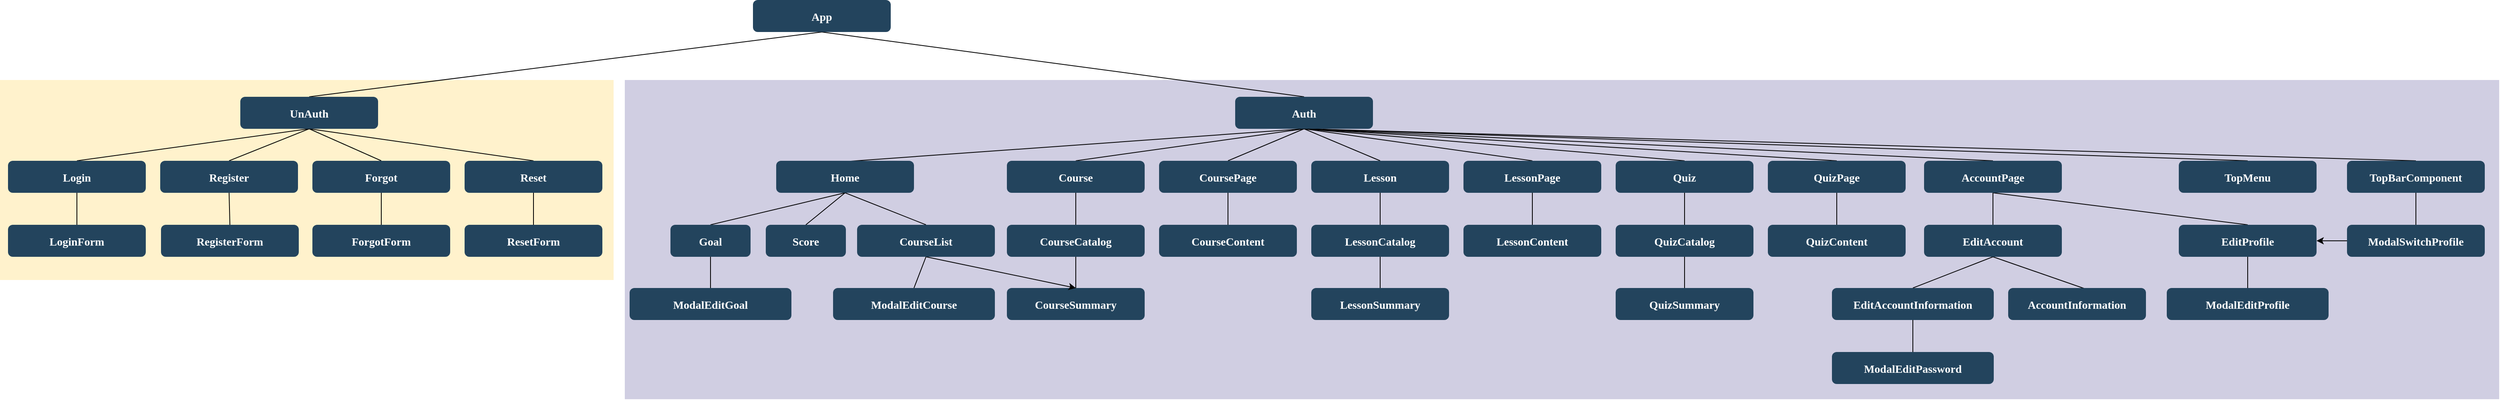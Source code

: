 <mxfile version="17.1.1" type="device"><diagram name="Page-1" id="2c0d36ab-eaac-3732-788b-9136903baeff"><mxGraphModel dx="2946" dy="1603" grid="1" gridSize="10" guides="1" tooltips="1" connect="1" arrows="1" fold="1" page="1" pageScale="1.5" pageWidth="1169" pageHeight="827" background="none" math="0" shadow="0"><root><mxCell id="0"/><mxCell id="1" parent="0"/><mxCell id="eXGJDGpvYK1vluHrLMkh-207" value="" style="rounded=0;whiteSpace=wrap;html=1;shadow=0;glass=0;sketch=0;strokeColor=none;gradientDirection=radial;fillColor=#d0cee2;" vertex="1" parent="1"><mxGeometry x="820" y="140" width="2340" height="399" as="geometry"/></mxCell><mxCell id="eXGJDGpvYK1vluHrLMkh-206" value="" style="rounded=0;whiteSpace=wrap;html=1;fillColor=#fff2cc;strokeColor=none;gradientColor=none;gradientDirection=radial;glass=0;shadow=0;sketch=0;" vertex="1" parent="1"><mxGeometry x="40" y="140" width="766" height="250" as="geometry"/></mxCell><mxCell id="eXGJDGpvYK1vluHrLMkh-135" style="rounded=0;orthogonalLoop=1;jettySize=auto;html=1;exitX=0.5;exitY=1;exitDx=0;exitDy=0;entryX=0.5;entryY=0;entryDx=0;entryDy=0;endArrow=none;endFill=0;" edge="1" parent="1" source="2" target="eXGJDGpvYK1vluHrLMkh-126"><mxGeometry relative="1" as="geometry"/></mxCell><mxCell id="eXGJDGpvYK1vluHrLMkh-152" style="edgeStyle=none;rounded=0;orthogonalLoop=1;jettySize=auto;html=1;exitX=0.5;exitY=1;exitDx=0;exitDy=0;entryX=0.5;entryY=0;entryDx=0;entryDy=0;endArrow=none;endFill=0;" edge="1" parent="1" source="2" target="eXGJDGpvYK1vluHrLMkh-125"><mxGeometry relative="1" as="geometry"/></mxCell><mxCell id="2" value="App" style="rounded=1;fillColor=#23445D;gradientColor=none;strokeColor=none;fontColor=#FFFFFF;fontStyle=1;fontFamily=Tahoma;fontSize=14" parent="1" vertex="1"><mxGeometry x="980" y="40" width="172" height="40" as="geometry"/></mxCell><mxCell id="eXGJDGpvYK1vluHrLMkh-153" style="edgeStyle=none;rounded=0;orthogonalLoop=1;jettySize=auto;html=1;exitX=0.5;exitY=1;exitDx=0;exitDy=0;entryX=0.439;entryY=0.043;entryDx=0;entryDy=0;entryPerimeter=0;endArrow=none;endFill=0;" edge="1" parent="1" source="eXGJDGpvYK1vluHrLMkh-125" target="eXGJDGpvYK1vluHrLMkh-144"><mxGeometry relative="1" as="geometry"/></mxCell><mxCell id="eXGJDGpvYK1vluHrLMkh-154" style="edgeStyle=none;rounded=0;orthogonalLoop=1;jettySize=auto;html=1;exitX=0.5;exitY=1;exitDx=0;exitDy=0;entryX=0.5;entryY=0;entryDx=0;entryDy=0;endArrow=none;endFill=0;" edge="1" parent="1" source="eXGJDGpvYK1vluHrLMkh-125" target="eXGJDGpvYK1vluHrLMkh-145"><mxGeometry relative="1" as="geometry"/></mxCell><mxCell id="eXGJDGpvYK1vluHrLMkh-155" style="edgeStyle=none;rounded=0;orthogonalLoop=1;jettySize=auto;html=1;exitX=0.5;exitY=1;exitDx=0;exitDy=0;entryX=0.5;entryY=0;entryDx=0;entryDy=0;endArrow=none;endFill=0;" edge="1" parent="1" source="eXGJDGpvYK1vluHrLMkh-125" target="eXGJDGpvYK1vluHrLMkh-146"><mxGeometry relative="1" as="geometry"/></mxCell><mxCell id="eXGJDGpvYK1vluHrLMkh-156" style="edgeStyle=none;rounded=0;orthogonalLoop=1;jettySize=auto;html=1;exitX=0.5;exitY=1;exitDx=0;exitDy=0;entryX=0.5;entryY=0;entryDx=0;entryDy=0;endArrow=none;endFill=0;" edge="1" parent="1" source="eXGJDGpvYK1vluHrLMkh-125" target="eXGJDGpvYK1vluHrLMkh-147"><mxGeometry relative="1" as="geometry"/></mxCell><mxCell id="eXGJDGpvYK1vluHrLMkh-157" style="edgeStyle=none;rounded=0;orthogonalLoop=1;jettySize=auto;html=1;exitX=0.5;exitY=1;exitDx=0;exitDy=0;entryX=0.5;entryY=0;entryDx=0;entryDy=0;endArrow=none;endFill=0;" edge="1" parent="1" source="eXGJDGpvYK1vluHrLMkh-125" target="eXGJDGpvYK1vluHrLMkh-148"><mxGeometry relative="1" as="geometry"/></mxCell><mxCell id="eXGJDGpvYK1vluHrLMkh-158" style="edgeStyle=none;rounded=0;orthogonalLoop=1;jettySize=auto;html=1;exitX=0.5;exitY=1;exitDx=0;exitDy=0;entryX=0.5;entryY=0;entryDx=0;entryDy=0;endArrow=none;endFill=0;" edge="1" parent="1" source="eXGJDGpvYK1vluHrLMkh-125" target="eXGJDGpvYK1vluHrLMkh-149"><mxGeometry relative="1" as="geometry"/></mxCell><mxCell id="eXGJDGpvYK1vluHrLMkh-159" style="edgeStyle=none;rounded=0;orthogonalLoop=1;jettySize=auto;html=1;exitX=0.5;exitY=1;exitDx=0;exitDy=0;entryX=0.5;entryY=0;entryDx=0;entryDy=0;endArrow=none;endFill=0;" edge="1" parent="1" source="eXGJDGpvYK1vluHrLMkh-125" target="eXGJDGpvYK1vluHrLMkh-150"><mxGeometry relative="1" as="geometry"/></mxCell><mxCell id="eXGJDGpvYK1vluHrLMkh-160" style="edgeStyle=none;rounded=0;orthogonalLoop=1;jettySize=auto;html=1;exitX=0.5;exitY=1;exitDx=0;exitDy=0;entryX=0.5;entryY=0;entryDx=0;entryDy=0;endArrow=none;endFill=0;" edge="1" parent="1" source="eXGJDGpvYK1vluHrLMkh-125" target="eXGJDGpvYK1vluHrLMkh-151"><mxGeometry relative="1" as="geometry"/></mxCell><mxCell id="eXGJDGpvYK1vluHrLMkh-218" style="edgeStyle=none;rounded=0;orthogonalLoop=1;jettySize=auto;html=1;exitX=0.5;exitY=1;exitDx=0;exitDy=0;entryX=0.5;entryY=0;entryDx=0;entryDy=0;endArrow=none;endFill=0;" edge="1" parent="1" source="eXGJDGpvYK1vluHrLMkh-125" target="eXGJDGpvYK1vluHrLMkh-215"><mxGeometry relative="1" as="geometry"/></mxCell><mxCell id="eXGJDGpvYK1vluHrLMkh-219" style="edgeStyle=none;rounded=0;orthogonalLoop=1;jettySize=auto;html=1;exitX=0.5;exitY=1;exitDx=0;exitDy=0;entryX=0.5;entryY=0;entryDx=0;entryDy=0;endArrow=none;endFill=0;" edge="1" parent="1" source="eXGJDGpvYK1vluHrLMkh-125" target="eXGJDGpvYK1vluHrLMkh-216"><mxGeometry relative="1" as="geometry"/></mxCell><mxCell id="eXGJDGpvYK1vluHrLMkh-125" value="Auth" style="rounded=1;fillColor=#23445D;gradientColor=none;strokeColor=none;fontColor=#FFFFFF;fontStyle=1;fontFamily=Tahoma;fontSize=14" vertex="1" parent="1"><mxGeometry x="1582" y="161" width="172" height="40" as="geometry"/></mxCell><mxCell id="eXGJDGpvYK1vluHrLMkh-136" style="edgeStyle=none;rounded=0;orthogonalLoop=1;jettySize=auto;html=1;exitX=0.5;exitY=1;exitDx=0;exitDy=0;entryX=0.5;entryY=0;entryDx=0;entryDy=0;endArrow=none;endFill=0;" edge="1" parent="1" source="eXGJDGpvYK1vluHrLMkh-126" target="eXGJDGpvYK1vluHrLMkh-127"><mxGeometry relative="1" as="geometry"/></mxCell><mxCell id="eXGJDGpvYK1vluHrLMkh-137" style="edgeStyle=none;rounded=0;orthogonalLoop=1;jettySize=auto;html=1;exitX=0.5;exitY=1;exitDx=0;exitDy=0;entryX=0.5;entryY=0;entryDx=0;entryDy=0;endArrow=none;endFill=0;" edge="1" parent="1" source="eXGJDGpvYK1vluHrLMkh-126" target="eXGJDGpvYK1vluHrLMkh-128"><mxGeometry relative="1" as="geometry"/></mxCell><mxCell id="eXGJDGpvYK1vluHrLMkh-138" style="edgeStyle=none;rounded=0;orthogonalLoop=1;jettySize=auto;html=1;exitX=0.5;exitY=1;exitDx=0;exitDy=0;entryX=0.5;entryY=0;entryDx=0;entryDy=0;endArrow=none;endFill=0;" edge="1" parent="1" source="eXGJDGpvYK1vluHrLMkh-126" target="eXGJDGpvYK1vluHrLMkh-129"><mxGeometry relative="1" as="geometry"/></mxCell><mxCell id="eXGJDGpvYK1vluHrLMkh-139" style="edgeStyle=none;rounded=0;orthogonalLoop=1;jettySize=auto;html=1;exitX=0.5;exitY=1;exitDx=0;exitDy=0;entryX=0.5;entryY=0;entryDx=0;entryDy=0;endArrow=none;endFill=0;" edge="1" parent="1" source="eXGJDGpvYK1vluHrLMkh-126" target="eXGJDGpvYK1vluHrLMkh-130"><mxGeometry relative="1" as="geometry"/></mxCell><mxCell id="eXGJDGpvYK1vluHrLMkh-126" value="UnAuth" style="rounded=1;fillColor=#23445D;gradientColor=none;strokeColor=none;fontColor=#FFFFFF;fontStyle=1;fontFamily=Tahoma;fontSize=14" vertex="1" parent="1"><mxGeometry x="340" y="161" width="172" height="40" as="geometry"/></mxCell><mxCell id="eXGJDGpvYK1vluHrLMkh-140" style="edgeStyle=none;rounded=0;orthogonalLoop=1;jettySize=auto;html=1;exitX=0.5;exitY=1;exitDx=0;exitDy=0;entryX=0.5;entryY=0;entryDx=0;entryDy=0;endArrow=none;endFill=0;" edge="1" parent="1" source="eXGJDGpvYK1vluHrLMkh-127" target="eXGJDGpvYK1vluHrLMkh-131"><mxGeometry relative="1" as="geometry"/></mxCell><mxCell id="eXGJDGpvYK1vluHrLMkh-127" value="Login" style="rounded=1;fillColor=#23445D;gradientColor=none;strokeColor=none;fontColor=#FFFFFF;fontStyle=1;fontFamily=Tahoma;fontSize=14" vertex="1" parent="1"><mxGeometry x="50" y="241" width="172" height="40" as="geometry"/></mxCell><mxCell id="eXGJDGpvYK1vluHrLMkh-141" style="edgeStyle=none;rounded=0;orthogonalLoop=1;jettySize=auto;html=1;exitX=0.5;exitY=1;exitDx=0;exitDy=0;entryX=0.5;entryY=0;entryDx=0;entryDy=0;endArrow=none;endFill=0;" edge="1" parent="1" source="eXGJDGpvYK1vluHrLMkh-128" target="eXGJDGpvYK1vluHrLMkh-132"><mxGeometry relative="1" as="geometry"/></mxCell><mxCell id="eXGJDGpvYK1vluHrLMkh-128" value="Register" style="rounded=1;fillColor=#23445D;gradientColor=none;strokeColor=none;fontColor=#FFFFFF;fontStyle=1;fontFamily=Tahoma;fontSize=14" vertex="1" parent="1"><mxGeometry x="240" y="241" width="172" height="40" as="geometry"/></mxCell><mxCell id="eXGJDGpvYK1vluHrLMkh-142" style="edgeStyle=none;rounded=0;orthogonalLoop=1;jettySize=auto;html=1;exitX=0.5;exitY=1;exitDx=0;exitDy=0;entryX=0.5;entryY=0;entryDx=0;entryDy=0;endArrow=none;endFill=0;" edge="1" parent="1" source="eXGJDGpvYK1vluHrLMkh-129" target="eXGJDGpvYK1vluHrLMkh-133"><mxGeometry relative="1" as="geometry"/></mxCell><mxCell id="eXGJDGpvYK1vluHrLMkh-129" value="Forgot" style="rounded=1;fillColor=#23445D;gradientColor=none;strokeColor=none;fontColor=#FFFFFF;fontStyle=1;fontFamily=Tahoma;fontSize=14" vertex="1" parent="1"><mxGeometry x="430" y="241" width="172" height="40" as="geometry"/></mxCell><mxCell id="eXGJDGpvYK1vluHrLMkh-143" style="edgeStyle=none;rounded=0;orthogonalLoop=1;jettySize=auto;html=1;exitX=0.5;exitY=1;exitDx=0;exitDy=0;entryX=0.5;entryY=0;entryDx=0;entryDy=0;endArrow=none;endFill=0;" edge="1" parent="1" source="eXGJDGpvYK1vluHrLMkh-130" target="eXGJDGpvYK1vluHrLMkh-134"><mxGeometry relative="1" as="geometry"/></mxCell><mxCell id="eXGJDGpvYK1vluHrLMkh-130" value="Reset" style="rounded=1;fillColor=#23445D;gradientColor=none;strokeColor=none;fontColor=#FFFFFF;fontStyle=1;fontFamily=Tahoma;fontSize=14" vertex="1" parent="1"><mxGeometry x="620" y="241" width="172" height="40" as="geometry"/></mxCell><mxCell id="eXGJDGpvYK1vluHrLMkh-131" value="LoginForm" style="rounded=1;fillColor=#23445D;gradientColor=none;strokeColor=none;fontColor=#FFFFFF;fontStyle=1;fontFamily=Tahoma;fontSize=14" vertex="1" parent="1"><mxGeometry x="50" y="321" width="172" height="40" as="geometry"/></mxCell><mxCell id="eXGJDGpvYK1vluHrLMkh-132" value="RegisterForm" style="rounded=1;fillColor=#23445D;gradientColor=none;strokeColor=none;fontColor=#FFFFFF;fontStyle=1;fontFamily=Tahoma;fontSize=14" vertex="1" parent="1"><mxGeometry x="241" y="321" width="172" height="40" as="geometry"/></mxCell><mxCell id="eXGJDGpvYK1vluHrLMkh-133" value="ForgotForm" style="rounded=1;fillColor=#23445D;gradientColor=none;strokeColor=none;fontColor=#FFFFFF;fontStyle=1;fontFamily=Tahoma;fontSize=14" vertex="1" parent="1"><mxGeometry x="430" y="321" width="172" height="40" as="geometry"/></mxCell><mxCell id="eXGJDGpvYK1vluHrLMkh-134" value="ResetForm" style="rounded=1;fillColor=#23445D;gradientColor=none;strokeColor=none;fontColor=#FFFFFF;fontStyle=1;fontFamily=Tahoma;fontSize=14" vertex="1" parent="1"><mxGeometry x="620" y="321" width="172" height="40" as="geometry"/></mxCell><mxCell id="eXGJDGpvYK1vluHrLMkh-196" style="edgeStyle=none;rounded=0;orthogonalLoop=1;jettySize=auto;html=1;exitX=0.5;exitY=1;exitDx=0;exitDy=0;entryX=0.5;entryY=0;entryDx=0;entryDy=0;endArrow=none;endFill=0;" edge="1" parent="1" source="eXGJDGpvYK1vluHrLMkh-144" target="eXGJDGpvYK1vluHrLMkh-191"><mxGeometry relative="1" as="geometry"/></mxCell><mxCell id="eXGJDGpvYK1vluHrLMkh-197" style="edgeStyle=none;rounded=0;orthogonalLoop=1;jettySize=auto;html=1;exitX=0.5;exitY=1;exitDx=0;exitDy=0;entryX=0.5;entryY=0;entryDx=0;entryDy=0;endArrow=none;endFill=0;" edge="1" parent="1" source="eXGJDGpvYK1vluHrLMkh-144" target="eXGJDGpvYK1vluHrLMkh-192"><mxGeometry relative="1" as="geometry"/></mxCell><mxCell id="eXGJDGpvYK1vluHrLMkh-204" style="edgeStyle=none;rounded=0;orthogonalLoop=1;jettySize=auto;html=1;exitX=0.5;exitY=1;exitDx=0;exitDy=0;entryX=0.5;entryY=0;entryDx=0;entryDy=0;endArrow=none;endFill=0;" edge="1" parent="1" source="eXGJDGpvYK1vluHrLMkh-144" target="eXGJDGpvYK1vluHrLMkh-193"><mxGeometry relative="1" as="geometry"/></mxCell><mxCell id="eXGJDGpvYK1vluHrLMkh-144" value="Home" style="rounded=1;fillColor=#23445D;gradientColor=none;strokeColor=none;fontColor=#FFFFFF;fontStyle=1;fontFamily=Tahoma;fontSize=14" vertex="1" parent="1"><mxGeometry x="1009" y="241" width="172" height="40" as="geometry"/></mxCell><mxCell id="eXGJDGpvYK1vluHrLMkh-188" style="edgeStyle=none;rounded=0;orthogonalLoop=1;jettySize=auto;html=1;exitX=0.5;exitY=1;exitDx=0;exitDy=0;endArrow=none;endFill=0;" edge="1" parent="1" source="eXGJDGpvYK1vluHrLMkh-145" target="eXGJDGpvYK1vluHrLMkh-186"><mxGeometry relative="1" as="geometry"/></mxCell><mxCell id="eXGJDGpvYK1vluHrLMkh-145" value="Course" style="rounded=1;fillColor=#23445D;gradientColor=none;strokeColor=none;fontColor=#FFFFFF;fontStyle=1;fontFamily=Tahoma;fontSize=14" vertex="1" parent="1"><mxGeometry x="1297" y="241" width="172" height="40" as="geometry"/></mxCell><mxCell id="eXGJDGpvYK1vluHrLMkh-190" style="edgeStyle=none;rounded=0;orthogonalLoop=1;jettySize=auto;html=1;exitX=0.5;exitY=1;exitDx=0;exitDy=0;entryX=0.5;entryY=0;entryDx=0;entryDy=0;endArrow=none;endFill=0;" edge="1" parent="1" source="eXGJDGpvYK1vluHrLMkh-146" target="eXGJDGpvYK1vluHrLMkh-185"><mxGeometry relative="1" as="geometry"/></mxCell><mxCell id="eXGJDGpvYK1vluHrLMkh-146" value="CoursePage" style="rounded=1;fillColor=#23445D;gradientColor=none;strokeColor=none;fontColor=#FFFFFF;fontStyle=1;fontFamily=Tahoma;fontSize=14" vertex="1" parent="1"><mxGeometry x="1487" y="241" width="172" height="40" as="geometry"/></mxCell><mxCell id="eXGJDGpvYK1vluHrLMkh-183" style="edgeStyle=none;rounded=0;orthogonalLoop=1;jettySize=auto;html=1;exitX=0.5;exitY=1;exitDx=0;exitDy=0;entryX=0.5;entryY=0;entryDx=0;entryDy=0;endArrow=none;endFill=0;" edge="1" parent="1" source="eXGJDGpvYK1vluHrLMkh-147" target="eXGJDGpvYK1vluHrLMkh-181"><mxGeometry relative="1" as="geometry"/></mxCell><mxCell id="eXGJDGpvYK1vluHrLMkh-147" value="Lesson" style="rounded=1;fillColor=#23445D;gradientColor=none;strokeColor=none;fontColor=#FFFFFF;fontStyle=1;fontFamily=Tahoma;fontSize=14" vertex="1" parent="1"><mxGeometry x="1677" y="241" width="172" height="40" as="geometry"/></mxCell><mxCell id="eXGJDGpvYK1vluHrLMkh-179" style="edgeStyle=none;rounded=0;orthogonalLoop=1;jettySize=auto;html=1;exitX=0.5;exitY=1;exitDx=0;exitDy=0;endArrow=none;endFill=0;" edge="1" parent="1" source="eXGJDGpvYK1vluHrLMkh-148" target="eXGJDGpvYK1vluHrLMkh-178"><mxGeometry relative="1" as="geometry"/></mxCell><mxCell id="eXGJDGpvYK1vluHrLMkh-148" value="LessonPage" style="rounded=1;fillColor=#23445D;gradientColor=none;strokeColor=none;fontColor=#FFFFFF;fontStyle=1;fontFamily=Tahoma;fontSize=14" vertex="1" parent="1"><mxGeometry x="1867" y="241" width="172" height="40" as="geometry"/></mxCell><mxCell id="eXGJDGpvYK1vluHrLMkh-176" style="edgeStyle=none;rounded=0;orthogonalLoop=1;jettySize=auto;html=1;exitX=0.5;exitY=1;exitDx=0;exitDy=0;entryX=0.5;entryY=0;entryDx=0;entryDy=0;endArrow=none;endFill=0;" edge="1" parent="1" source="eXGJDGpvYK1vluHrLMkh-149" target="eXGJDGpvYK1vluHrLMkh-175"><mxGeometry relative="1" as="geometry"/></mxCell><mxCell id="eXGJDGpvYK1vluHrLMkh-149" value="Quiz" style="rounded=1;fillColor=#23445D;gradientColor=none;strokeColor=none;fontColor=#FFFFFF;fontStyle=1;fontFamily=Tahoma;fontSize=14" vertex="1" parent="1"><mxGeometry x="2057" y="241" width="172" height="40" as="geometry"/></mxCell><mxCell id="eXGJDGpvYK1vluHrLMkh-174" style="edgeStyle=none;rounded=0;orthogonalLoop=1;jettySize=auto;html=1;exitX=0.5;exitY=1;exitDx=0;exitDy=0;entryX=0.5;entryY=0;entryDx=0;entryDy=0;endArrow=none;endFill=0;" edge="1" parent="1" source="eXGJDGpvYK1vluHrLMkh-150" target="eXGJDGpvYK1vluHrLMkh-173"><mxGeometry relative="1" as="geometry"/></mxCell><mxCell id="eXGJDGpvYK1vluHrLMkh-150" value="QuizPage" style="rounded=1;fillColor=#23445D;gradientColor=none;strokeColor=none;fontColor=#FFFFFF;fontStyle=1;fontFamily=Tahoma;fontSize=14" vertex="1" parent="1"><mxGeometry x="2247" y="241" width="172" height="40" as="geometry"/></mxCell><mxCell id="eXGJDGpvYK1vluHrLMkh-166" style="edgeStyle=none;rounded=0;orthogonalLoop=1;jettySize=auto;html=1;exitX=0.5;exitY=1;exitDx=0;exitDy=0;entryX=0.5;entryY=0;entryDx=0;entryDy=0;endArrow=none;endFill=0;" edge="1" parent="1" source="eXGJDGpvYK1vluHrLMkh-151" target="eXGJDGpvYK1vluHrLMkh-161"><mxGeometry relative="1" as="geometry"/></mxCell><mxCell id="eXGJDGpvYK1vluHrLMkh-194" style="edgeStyle=none;rounded=0;orthogonalLoop=1;jettySize=auto;html=1;exitX=0.5;exitY=1;exitDx=0;exitDy=0;entryX=0.5;entryY=0;entryDx=0;entryDy=0;endArrow=none;endFill=0;" edge="1" parent="1" source="eXGJDGpvYK1vluHrLMkh-151" target="eXGJDGpvYK1vluHrLMkh-162"><mxGeometry relative="1" as="geometry"/></mxCell><mxCell id="eXGJDGpvYK1vluHrLMkh-151" value="AccountPage" style="rounded=1;fillColor=#23445D;gradientColor=none;strokeColor=none;fontColor=#FFFFFF;fontStyle=1;fontFamily=Tahoma;fontSize=14" vertex="1" parent="1"><mxGeometry x="2442" y="241" width="172" height="40" as="geometry"/></mxCell><mxCell id="eXGJDGpvYK1vluHrLMkh-168" style="edgeStyle=none;rounded=0;orthogonalLoop=1;jettySize=auto;html=1;exitX=0.5;exitY=1;exitDx=0;exitDy=0;entryX=0.5;entryY=0;entryDx=0;entryDy=0;endArrow=none;endFill=0;" edge="1" parent="1" source="eXGJDGpvYK1vluHrLMkh-161" target="eXGJDGpvYK1vluHrLMkh-163"><mxGeometry relative="1" as="geometry"/></mxCell><mxCell id="eXGJDGpvYK1vluHrLMkh-169" style="edgeStyle=none;rounded=0;orthogonalLoop=1;jettySize=auto;html=1;exitX=0.5;exitY=1;exitDx=0;exitDy=0;entryX=0.563;entryY=0.032;entryDx=0;entryDy=0;entryPerimeter=0;endArrow=none;endFill=0;" edge="1" parent="1" source="eXGJDGpvYK1vluHrLMkh-161" target="eXGJDGpvYK1vluHrLMkh-164"><mxGeometry relative="1" as="geometry"/></mxCell><mxCell id="eXGJDGpvYK1vluHrLMkh-161" value="EditAccount" style="rounded=1;fillColor=#23445D;gradientColor=none;strokeColor=none;fontColor=#FFFFFF;fontStyle=1;fontFamily=Tahoma;fontSize=14" vertex="1" parent="1"><mxGeometry x="2442" y="321" width="172" height="40" as="geometry"/></mxCell><mxCell id="eXGJDGpvYK1vluHrLMkh-195" style="edgeStyle=none;rounded=0;orthogonalLoop=1;jettySize=auto;html=1;exitX=0.5;exitY=1;exitDx=0;exitDy=0;entryX=0.5;entryY=0;entryDx=0;entryDy=0;endArrow=none;endFill=0;" edge="1" parent="1" source="eXGJDGpvYK1vluHrLMkh-162" target="eXGJDGpvYK1vluHrLMkh-171"><mxGeometry relative="1" as="geometry"/></mxCell><mxCell id="eXGJDGpvYK1vluHrLMkh-162" value="EditProfile" style="rounded=1;fillColor=#23445D;gradientColor=none;strokeColor=none;fontColor=#FFFFFF;fontStyle=1;fontFamily=Tahoma;fontSize=14" vertex="1" parent="1"><mxGeometry x="2760" y="321" width="172" height="40" as="geometry"/></mxCell><mxCell id="eXGJDGpvYK1vluHrLMkh-170" style="edgeStyle=none;rounded=0;orthogonalLoop=1;jettySize=auto;html=1;exitX=0.5;exitY=1;exitDx=0;exitDy=0;entryX=0.5;entryY=0;entryDx=0;entryDy=0;endArrow=none;endFill=0;" edge="1" parent="1" source="eXGJDGpvYK1vluHrLMkh-163" target="eXGJDGpvYK1vluHrLMkh-165"><mxGeometry relative="1" as="geometry"/></mxCell><mxCell id="eXGJDGpvYK1vluHrLMkh-163" value="EditAccountInformation" style="rounded=1;fillColor=#23445D;gradientColor=none;strokeColor=none;fontColor=#FFFFFF;fontStyle=1;fontFamily=Tahoma;fontSize=14" vertex="1" parent="1"><mxGeometry x="2327" y="400" width="202" height="40" as="geometry"/></mxCell><mxCell id="eXGJDGpvYK1vluHrLMkh-164" value="AccountInformation" style="rounded=1;fillColor=#23445D;gradientColor=none;strokeColor=none;fontColor=#FFFFFF;fontStyle=1;fontFamily=Tahoma;fontSize=14" vertex="1" parent="1"><mxGeometry x="2547" y="400" width="172" height="40" as="geometry"/></mxCell><mxCell id="eXGJDGpvYK1vluHrLMkh-165" value="ModalEditPassword" style="rounded=1;fillColor=#23445D;gradientColor=none;strokeColor=none;fontColor=#FFFFFF;fontStyle=1;fontFamily=Tahoma;fontSize=14" vertex="1" parent="1"><mxGeometry x="2327" y="480" width="202" height="40" as="geometry"/></mxCell><mxCell id="eXGJDGpvYK1vluHrLMkh-171" value="ModalEditProfile" style="rounded=1;fillColor=#23445D;gradientColor=none;strokeColor=none;fontColor=#FFFFFF;fontStyle=1;fontFamily=Tahoma;fontSize=14" vertex="1" parent="1"><mxGeometry x="2745" y="400" width="202" height="40" as="geometry"/></mxCell><mxCell id="eXGJDGpvYK1vluHrLMkh-173" value="QuizContent" style="rounded=1;fillColor=#23445D;gradientColor=none;strokeColor=none;fontColor=#FFFFFF;fontStyle=1;fontFamily=Tahoma;fontSize=14" vertex="1" parent="1"><mxGeometry x="2247" y="321" width="172" height="40" as="geometry"/></mxCell><mxCell id="eXGJDGpvYK1vluHrLMkh-180" style="edgeStyle=none;rounded=0;orthogonalLoop=1;jettySize=auto;html=1;exitX=0.5;exitY=1;exitDx=0;exitDy=0;endArrow=none;endFill=0;" edge="1" parent="1" source="eXGJDGpvYK1vluHrLMkh-175" target="eXGJDGpvYK1vluHrLMkh-177"><mxGeometry relative="1" as="geometry"/></mxCell><mxCell id="eXGJDGpvYK1vluHrLMkh-175" value="QuizCatalog" style="rounded=1;fillColor=#23445D;gradientColor=none;strokeColor=none;fontColor=#FFFFFF;fontStyle=1;fontFamily=Tahoma;fontSize=14" vertex="1" parent="1"><mxGeometry x="2057" y="321" width="172" height="40" as="geometry"/></mxCell><mxCell id="eXGJDGpvYK1vluHrLMkh-177" value="QuizSummary" style="rounded=1;fillColor=#23445D;gradientColor=none;strokeColor=none;fontColor=#FFFFFF;fontStyle=1;fontFamily=Tahoma;fontSize=14" vertex="1" parent="1"><mxGeometry x="2057" y="400" width="172" height="40" as="geometry"/></mxCell><mxCell id="eXGJDGpvYK1vluHrLMkh-178" value="LessonContent" style="rounded=1;fillColor=#23445D;gradientColor=none;strokeColor=none;fontColor=#FFFFFF;fontStyle=1;fontFamily=Tahoma;fontSize=14" vertex="1" parent="1"><mxGeometry x="1867" y="321" width="172" height="40" as="geometry"/></mxCell><mxCell id="eXGJDGpvYK1vluHrLMkh-184" style="edgeStyle=none;rounded=0;orthogonalLoop=1;jettySize=auto;html=1;exitX=0.5;exitY=1;exitDx=0;exitDy=0;entryX=0.5;entryY=0;entryDx=0;entryDy=0;endArrow=none;endFill=0;" edge="1" parent="1" source="eXGJDGpvYK1vluHrLMkh-181" target="eXGJDGpvYK1vluHrLMkh-182"><mxGeometry relative="1" as="geometry"/></mxCell><mxCell id="eXGJDGpvYK1vluHrLMkh-181" value="LessonCatalog" style="rounded=1;fillColor=#23445D;gradientColor=none;strokeColor=none;fontColor=#FFFFFF;fontStyle=1;fontFamily=Tahoma;fontSize=14" vertex="1" parent="1"><mxGeometry x="1677" y="321" width="172" height="40" as="geometry"/></mxCell><mxCell id="eXGJDGpvYK1vluHrLMkh-182" value="LessonSummary" style="rounded=1;fillColor=#23445D;gradientColor=none;strokeColor=none;fontColor=#FFFFFF;fontStyle=1;fontFamily=Tahoma;fontSize=14" vertex="1" parent="1"><mxGeometry x="1677" y="400" width="172" height="40" as="geometry"/></mxCell><mxCell id="eXGJDGpvYK1vluHrLMkh-185" value="CourseContent" style="rounded=1;fillColor=#23445D;gradientColor=none;strokeColor=none;fontColor=#FFFFFF;fontStyle=1;fontFamily=Tahoma;fontSize=14" vertex="1" parent="1"><mxGeometry x="1487" y="321" width="172" height="40" as="geometry"/></mxCell><mxCell id="eXGJDGpvYK1vluHrLMkh-189" style="edgeStyle=none;rounded=0;orthogonalLoop=1;jettySize=auto;html=1;exitX=0.5;exitY=1;exitDx=0;exitDy=0;endArrow=none;endFill=0;" edge="1" parent="1" source="eXGJDGpvYK1vluHrLMkh-186" target="eXGJDGpvYK1vluHrLMkh-187"><mxGeometry relative="1" as="geometry"/></mxCell><mxCell id="eXGJDGpvYK1vluHrLMkh-186" value="CourseCatalog" style="rounded=1;fillColor=#23445D;gradientColor=none;strokeColor=none;fontColor=#FFFFFF;fontStyle=1;fontFamily=Tahoma;fontSize=14" vertex="1" parent="1"><mxGeometry x="1297" y="321" width="172" height="40" as="geometry"/></mxCell><mxCell id="eXGJDGpvYK1vluHrLMkh-187" value="CourseSummary" style="rounded=1;fillColor=#23445D;gradientColor=none;strokeColor=none;fontColor=#FFFFFF;fontStyle=1;fontFamily=Tahoma;fontSize=14" vertex="1" parent="1"><mxGeometry x="1297" y="400" width="172" height="40" as="geometry"/></mxCell><mxCell id="eXGJDGpvYK1vluHrLMkh-202" style="edgeStyle=none;rounded=0;orthogonalLoop=1;jettySize=auto;html=1;exitX=0.5;exitY=1;exitDx=0;exitDy=0;entryX=0.5;entryY=0;entryDx=0;entryDy=0;endArrow=none;endFill=0;" edge="1" parent="1" source="eXGJDGpvYK1vluHrLMkh-191" target="eXGJDGpvYK1vluHrLMkh-201"><mxGeometry relative="1" as="geometry"/></mxCell><mxCell id="eXGJDGpvYK1vluHrLMkh-203" style="edgeStyle=none;rounded=0;orthogonalLoop=1;jettySize=auto;html=1;exitX=0.5;exitY=1;exitDx=0;exitDy=0;entryX=0.5;entryY=0;entryDx=0;entryDy=0;endArrow=classic;endFill=1;" edge="1" parent="1" source="eXGJDGpvYK1vluHrLMkh-191" target="eXGJDGpvYK1vluHrLMkh-187"><mxGeometry relative="1" as="geometry"/></mxCell><mxCell id="eXGJDGpvYK1vluHrLMkh-191" value="CourseList" style="rounded=1;fillColor=#23445D;gradientColor=none;strokeColor=none;fontColor=#FFFFFF;fontStyle=1;fontFamily=Tahoma;fontSize=14" vertex="1" parent="1"><mxGeometry x="1110" y="321" width="172" height="40" as="geometry"/></mxCell><mxCell id="eXGJDGpvYK1vluHrLMkh-192" value="Score" style="rounded=1;fillColor=#23445D;gradientColor=none;strokeColor=none;fontColor=#FFFFFF;fontStyle=1;fontFamily=Tahoma;fontSize=14" vertex="1" parent="1"><mxGeometry x="996" y="321" width="100" height="40" as="geometry"/></mxCell><mxCell id="eXGJDGpvYK1vluHrLMkh-205" style="edgeStyle=none;rounded=0;orthogonalLoop=1;jettySize=auto;html=1;exitX=0.5;exitY=1;exitDx=0;exitDy=0;entryX=0.5;entryY=0;entryDx=0;entryDy=0;endArrow=none;endFill=0;" edge="1" parent="1" source="eXGJDGpvYK1vluHrLMkh-193" target="eXGJDGpvYK1vluHrLMkh-199"><mxGeometry relative="1" as="geometry"/></mxCell><mxCell id="eXGJDGpvYK1vluHrLMkh-193" value="Goal" style="rounded=1;fillColor=#23445D;gradientColor=none;strokeColor=none;fontColor=#FFFFFF;fontStyle=1;fontFamily=Tahoma;fontSize=14" vertex="1" parent="1"><mxGeometry x="877" y="321" width="100" height="40" as="geometry"/></mxCell><mxCell id="eXGJDGpvYK1vluHrLMkh-199" value="ModalEditGoal" style="rounded=1;fillColor=#23445D;gradientColor=none;strokeColor=none;fontColor=#FFFFFF;fontStyle=1;fontFamily=Tahoma;fontSize=14" vertex="1" parent="1"><mxGeometry x="826" y="400" width="202" height="40" as="geometry"/></mxCell><mxCell id="eXGJDGpvYK1vluHrLMkh-201" value="ModalEditCourse" style="rounded=1;fillColor=#23445D;gradientColor=none;strokeColor=none;fontColor=#FFFFFF;fontStyle=1;fontFamily=Tahoma;fontSize=14" vertex="1" parent="1"><mxGeometry x="1080" y="400" width="202" height="40" as="geometry"/></mxCell><mxCell id="eXGJDGpvYK1vluHrLMkh-215" value="TopMenu" style="rounded=1;fillColor=#23445D;gradientColor=none;strokeColor=none;fontColor=#FFFFFF;fontStyle=1;fontFamily=Tahoma;fontSize=14" vertex="1" parent="1"><mxGeometry x="2760" y="241" width="172" height="40" as="geometry"/></mxCell><mxCell id="eXGJDGpvYK1vluHrLMkh-221" style="edgeStyle=none;rounded=0;orthogonalLoop=1;jettySize=auto;html=1;exitX=0.5;exitY=1;exitDx=0;exitDy=0;endArrow=none;endFill=0;" edge="1" parent="1" source="eXGJDGpvYK1vluHrLMkh-216" target="eXGJDGpvYK1vluHrLMkh-217"><mxGeometry relative="1" as="geometry"/></mxCell><mxCell id="eXGJDGpvYK1vluHrLMkh-216" value="TopBarComponent" style="rounded=1;fillColor=#23445D;gradientColor=none;strokeColor=none;fontColor=#FFFFFF;fontStyle=1;fontFamily=Tahoma;fontSize=14" vertex="1" parent="1"><mxGeometry x="2970" y="241" width="172" height="40" as="geometry"/></mxCell><mxCell id="eXGJDGpvYK1vluHrLMkh-222" style="edgeStyle=none;rounded=0;orthogonalLoop=1;jettySize=auto;html=1;exitX=0;exitY=0.5;exitDx=0;exitDy=0;endArrow=classic;endFill=1;startArrow=none;startFill=0;" edge="1" parent="1" source="eXGJDGpvYK1vluHrLMkh-217" target="eXGJDGpvYK1vluHrLMkh-162"><mxGeometry relative="1" as="geometry"/></mxCell><mxCell id="eXGJDGpvYK1vluHrLMkh-217" value="ModalSwitchProfile" style="rounded=1;fillColor=#23445D;gradientColor=none;strokeColor=none;fontColor=#FFFFFF;fontStyle=1;fontFamily=Tahoma;fontSize=14" vertex="1" parent="1"><mxGeometry x="2970" y="321" width="172" height="40" as="geometry"/></mxCell><mxCell id="eXGJDGpvYK1vluHrLMkh-220" style="edgeStyle=none;rounded=0;orthogonalLoop=1;jettySize=auto;html=1;exitX=0.5;exitY=1;exitDx=0;exitDy=0;endArrow=none;endFill=0;" edge="1" parent="1" source="eXGJDGpvYK1vluHrLMkh-215" target="eXGJDGpvYK1vluHrLMkh-215"><mxGeometry relative="1" as="geometry"/></mxCell></root></mxGraphModel></diagram></mxfile>